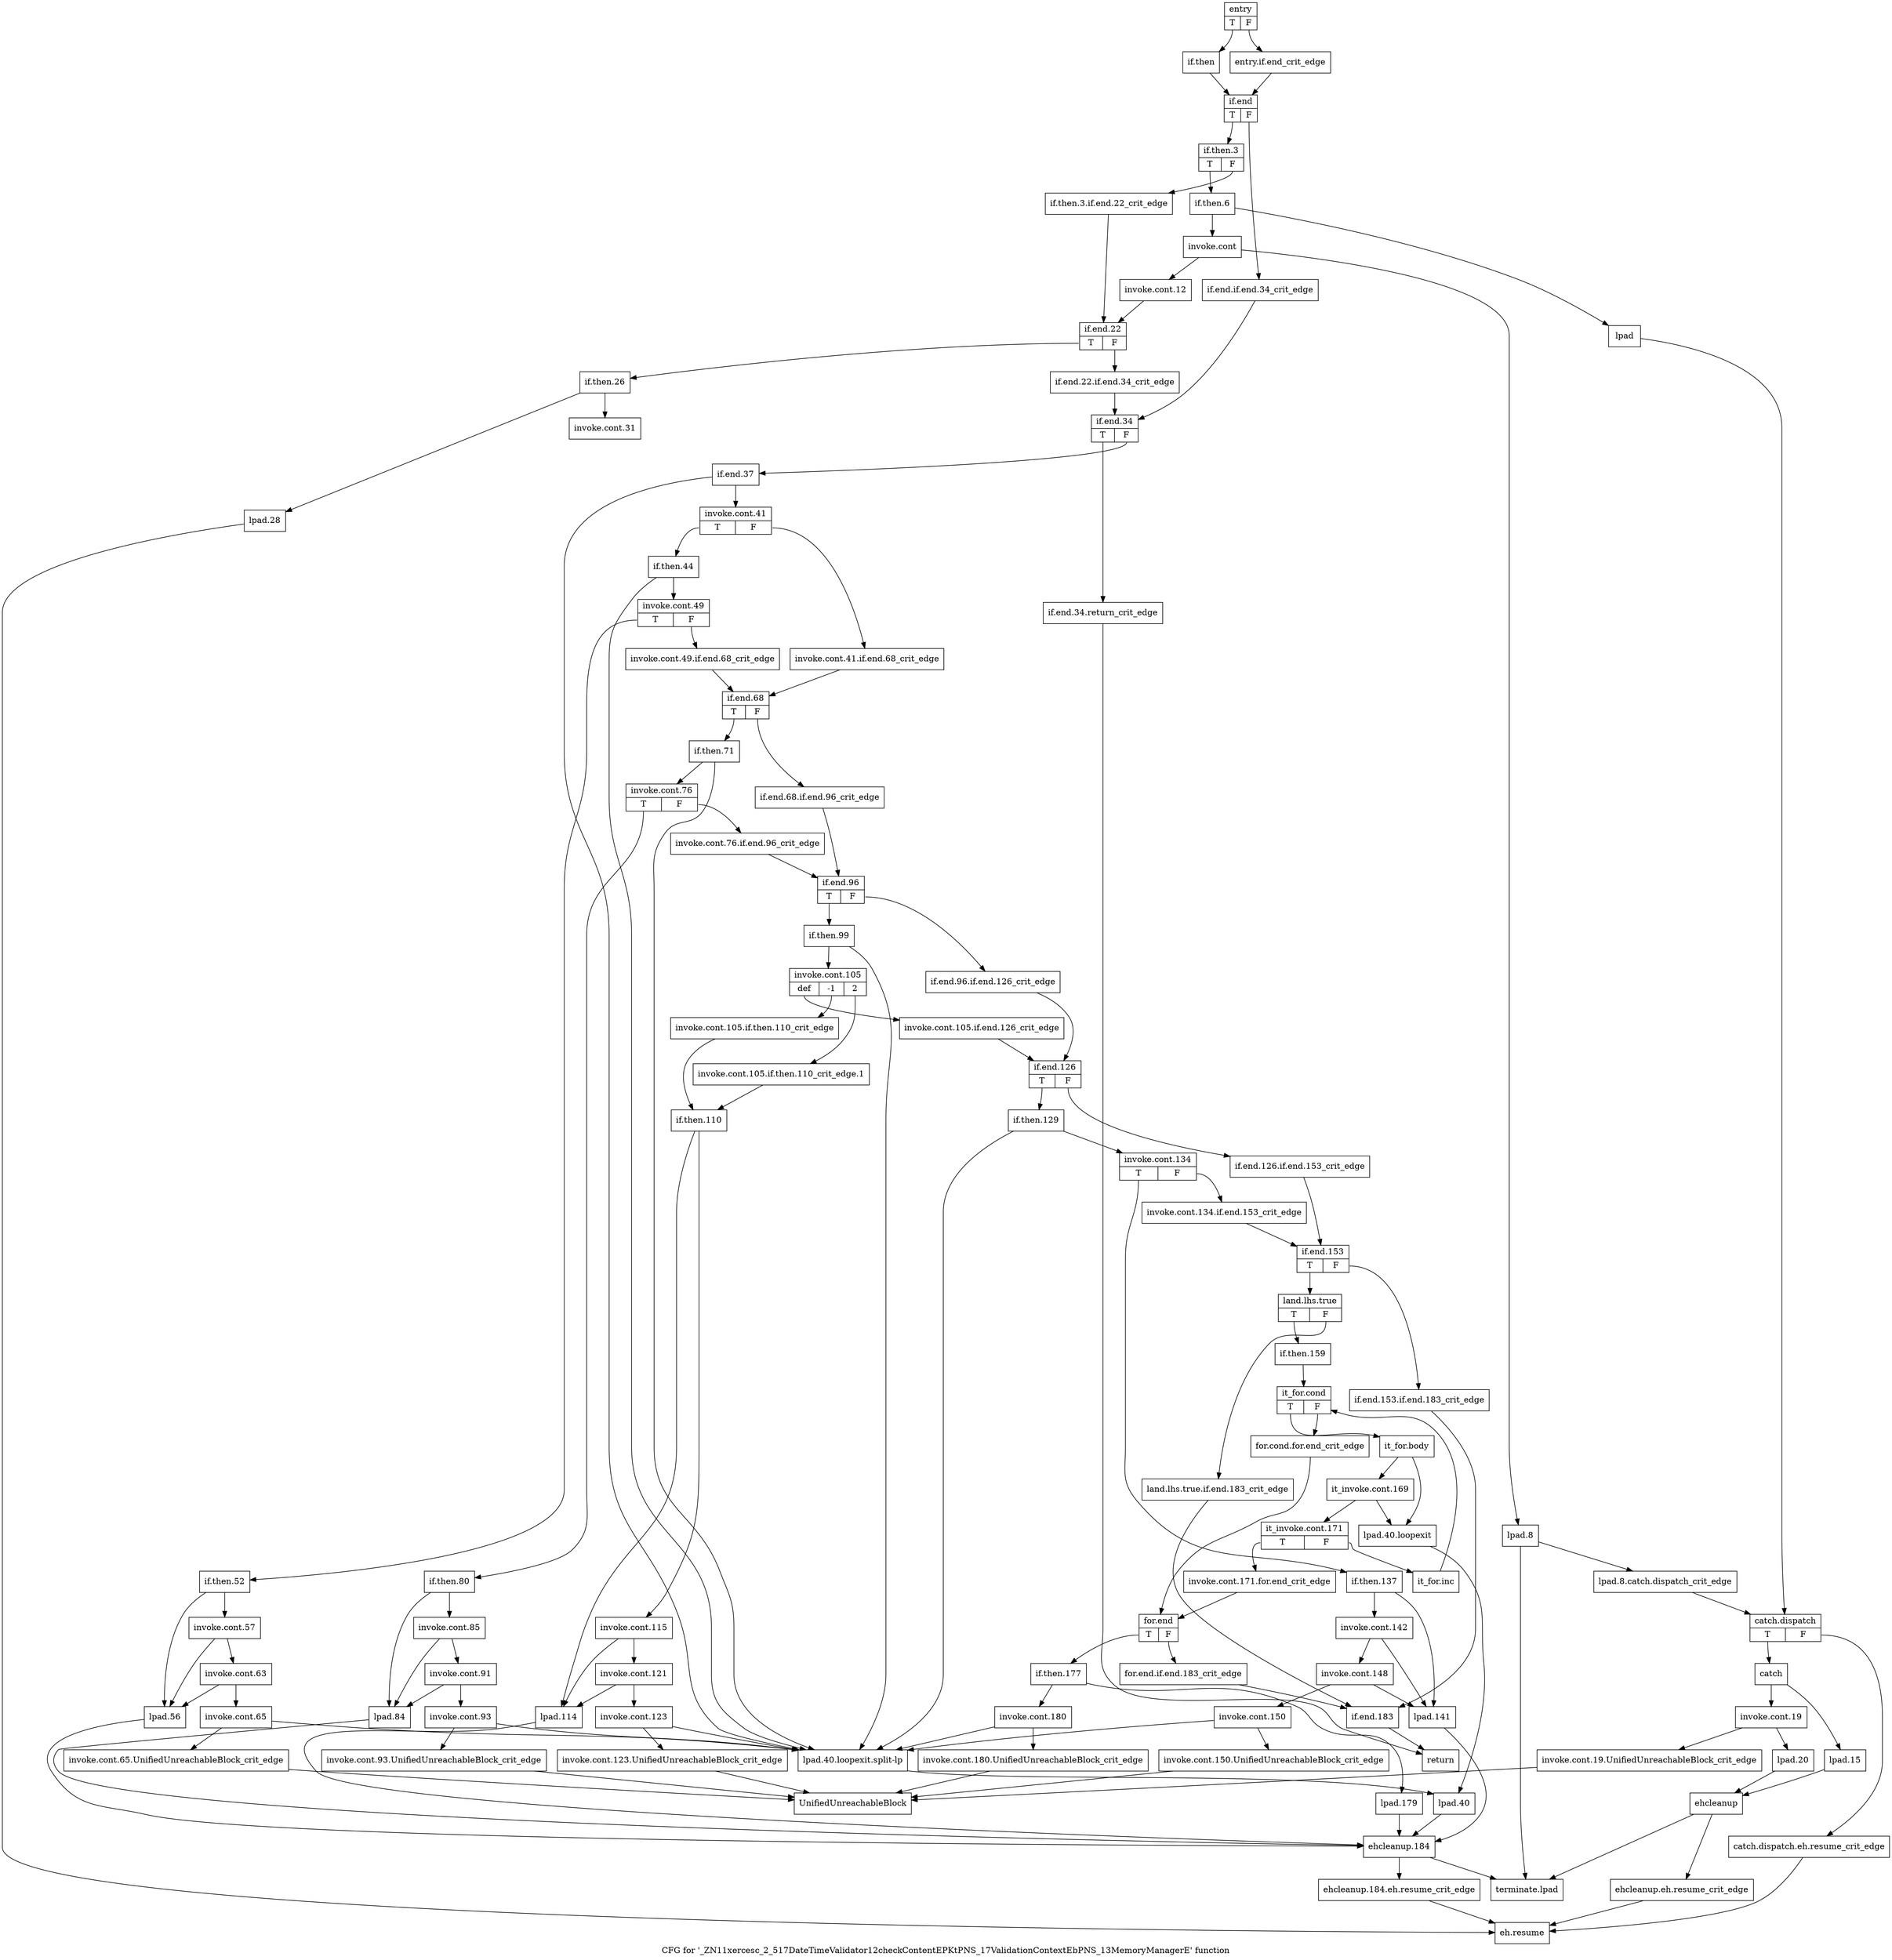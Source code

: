 digraph "CFG for '_ZN11xercesc_2_517DateTimeValidator12checkContentEPKtPNS_17ValidationContextEbPNS_13MemoryManagerE' function" {
	label="CFG for '_ZN11xercesc_2_517DateTimeValidator12checkContentEPKtPNS_17ValidationContextEbPNS_13MemoryManagerE' function";

	Node0x332ba30 [shape=record,label="{entry|{<s0>T|<s1>F}}"];
	Node0x332ba30:s0 -> Node0x332bad0;
	Node0x332ba30:s1 -> Node0x332ba80;
	Node0x332ba80 [shape=record,label="{entry.if.end_crit_edge}"];
	Node0x332ba80 -> Node0x332bb20;
	Node0x332bad0 [shape=record,label="{if.then}"];
	Node0x332bad0 -> Node0x332bb20;
	Node0x332bb20 [shape=record,label="{if.end|{<s0>T|<s1>F}}"];
	Node0x332bb20:s0 -> Node0x332bbc0;
	Node0x332bb20:s1 -> Node0x332bb70;
	Node0x332bb70 [shape=record,label="{if.end.if.end.34_crit_edge}"];
	Node0x332bb70 -> Node0x332c2a0;
	Node0x332bbc0 [shape=record,label="{if.then.3|{<s0>T|<s1>F}}"];
	Node0x332bbc0:s0 -> Node0x332bc60;
	Node0x332bbc0:s1 -> Node0x332bc10;
	Node0x332bc10 [shape=record,label="{if.then.3.if.end.22_crit_edge}"];
	Node0x332bc10 -> Node0x332c110;
	Node0x332bc60 [shape=record,label="{if.then.6}"];
	Node0x332bc60 -> Node0x332bcb0;
	Node0x332bc60 -> Node0x332bd50;
	Node0x332bcb0 [shape=record,label="{invoke.cont}"];
	Node0x332bcb0 -> Node0x332bd00;
	Node0x332bcb0 -> Node0x332bda0;
	Node0x332bd00 [shape=record,label="{invoke.cont.12}"];
	Node0x332bd00 -> Node0x332c110;
	Node0x332bd50 [shape=record,label="{lpad}"];
	Node0x332bd50 -> Node0x332be40;
	Node0x332bda0 [shape=record,label="{lpad.8}"];
	Node0x332bda0 -> Node0x332bdf0;
	Node0x332bda0 -> Node0x332da10;
	Node0x332bdf0 [shape=record,label="{lpad.8.catch.dispatch_crit_edge}"];
	Node0x332bdf0 -> Node0x332be40;
	Node0x332be40 [shape=record,label="{catch.dispatch|{<s0>T|<s1>F}}"];
	Node0x332be40:s0 -> Node0x332bee0;
	Node0x332be40:s1 -> Node0x332be90;
	Node0x332be90 [shape=record,label="{catch.dispatch.eh.resume_crit_edge}"];
	Node0x332be90 -> Node0x332d9c0;
	Node0x332bee0 [shape=record,label="{catch}"];
	Node0x332bee0 -> Node0x332bf30;
	Node0x332bee0 -> Node0x332bfd0;
	Node0x332bf30 [shape=record,label="{invoke.cont.19}"];
	Node0x332bf30 -> Node0x332bf80;
	Node0x332bf30 -> Node0x332c020;
	Node0x332bf80 [shape=record,label="{invoke.cont.19.UnifiedUnreachableBlock_crit_edge}"];
	Node0x332bf80 -> Node0x332da60;
	Node0x332bfd0 [shape=record,label="{lpad.15}"];
	Node0x332bfd0 -> Node0x332c070;
	Node0x332c020 [shape=record,label="{lpad.20}"];
	Node0x332c020 -> Node0x332c070;
	Node0x332c070 [shape=record,label="{ehcleanup}"];
	Node0x332c070 -> Node0x332c0c0;
	Node0x332c070 -> Node0x332da10;
	Node0x332c0c0 [shape=record,label="{ehcleanup.eh.resume_crit_edge}"];
	Node0x332c0c0 -> Node0x332d9c0;
	Node0x332c110 [shape=record,label="{if.end.22|{<s0>T|<s1>F}}"];
	Node0x332c110:s0 -> Node0x332c1b0;
	Node0x332c110:s1 -> Node0x332c160;
	Node0x332c160 [shape=record,label="{if.end.22.if.end.34_crit_edge}"];
	Node0x332c160 -> Node0x332c2a0;
	Node0x332c1b0 [shape=record,label="{if.then.26}"];
	Node0x332c1b0 -> Node0x332c200;
	Node0x332c1b0 -> Node0x332c250;
	Node0x332c200 [shape=record,label="{invoke.cont.31}"];
	Node0x332c250 [shape=record,label="{lpad.28}"];
	Node0x332c250 -> Node0x332d9c0;
	Node0x332c2a0 [shape=record,label="{if.end.34|{<s0>T|<s1>F}}"];
	Node0x332c2a0:s0 -> Node0x332c2f0;
	Node0x332c2a0:s1 -> Node0x332c340;
	Node0x332c2f0 [shape=record,label="{if.end.34.return_crit_edge}"];
	Node0x332c2f0 -> Node0x332d8d0;
	Node0x332c340 [shape=record,label="{if.end.37}"];
	Node0x332c340 -> Node0x332c390;
	Node0x332c340 -> Node0x332c700;
	Node0x332c390 [shape=record,label="{invoke.cont.41|{<s0>T|<s1>F}}"];
	Node0x332c390:s0 -> Node0x332c430;
	Node0x332c390:s1 -> Node0x332c3e0;
	Node0x332c3e0 [shape=record,label="{invoke.cont.41.if.end.68_crit_edge}"];
	Node0x332c3e0 -> Node0x332c7f0;
	Node0x332c430 [shape=record,label="{if.then.44}"];
	Node0x332c430 -> Node0x332c480;
	Node0x332c430 -> Node0x332c700;
	Node0x332c480 [shape=record,label="{invoke.cont.49|{<s0>T|<s1>F}}"];
	Node0x332c480:s0 -> Node0x332c520;
	Node0x332c480:s1 -> Node0x332c4d0;
	Node0x332c4d0 [shape=record,label="{invoke.cont.49.if.end.68_crit_edge}"];
	Node0x332c4d0 -> Node0x332c7f0;
	Node0x332c520 [shape=record,label="{if.then.52}"];
	Node0x332c520 -> Node0x332c570;
	Node0x332c520 -> Node0x332c7a0;
	Node0x332c570 [shape=record,label="{invoke.cont.57}"];
	Node0x332c570 -> Node0x332c5c0;
	Node0x332c570 -> Node0x332c7a0;
	Node0x332c5c0 [shape=record,label="{invoke.cont.63}"];
	Node0x332c5c0 -> Node0x332c610;
	Node0x332c5c0 -> Node0x332c7a0;
	Node0x332c610 [shape=record,label="{invoke.cont.65}"];
	Node0x332c610 -> Node0x332c660;
	Node0x332c610 -> Node0x332c700;
	Node0x332c660 [shape=record,label="{invoke.cont.65.UnifiedUnreachableBlock_crit_edge}"];
	Node0x332c660 -> Node0x332da60;
	Node0x332c6b0 [shape=record,label="{lpad.40.loopexit}"];
	Node0x332c6b0 -> Node0x332c750;
	Node0x332c700 [shape=record,label="{lpad.40.loopexit.split-lp}"];
	Node0x332c700 -> Node0x332c750;
	Node0x332c750 [shape=record,label="{lpad.40}"];
	Node0x332c750 -> Node0x332d920;
	Node0x332c7a0 [shape=record,label="{lpad.56}"];
	Node0x332c7a0 -> Node0x332d920;
	Node0x332c7f0 [shape=record,label="{if.end.68|{<s0>T|<s1>F}}"];
	Node0x332c7f0:s0 -> Node0x332c890;
	Node0x332c7f0:s1 -> Node0x332c840;
	Node0x332c840 [shape=record,label="{if.end.68.if.end.96_crit_edge}"];
	Node0x332c840 -> Node0x332cb60;
	Node0x332c890 [shape=record,label="{if.then.71}"];
	Node0x332c890 -> Node0x332c8e0;
	Node0x332c890 -> Node0x332c700;
	Node0x332c8e0 [shape=record,label="{invoke.cont.76|{<s0>T|<s1>F}}"];
	Node0x332c8e0:s0 -> Node0x332c980;
	Node0x332c8e0:s1 -> Node0x332c930;
	Node0x332c930 [shape=record,label="{invoke.cont.76.if.end.96_crit_edge}"];
	Node0x332c930 -> Node0x332cb60;
	Node0x332c980 [shape=record,label="{if.then.80}"];
	Node0x332c980 -> Node0x332c9d0;
	Node0x332c980 -> Node0x332cb10;
	Node0x332c9d0 [shape=record,label="{invoke.cont.85}"];
	Node0x332c9d0 -> Node0x332ca20;
	Node0x332c9d0 -> Node0x332cb10;
	Node0x332ca20 [shape=record,label="{invoke.cont.91}"];
	Node0x332ca20 -> Node0x332ca70;
	Node0x332ca20 -> Node0x332cb10;
	Node0x332ca70 [shape=record,label="{invoke.cont.93}"];
	Node0x332ca70 -> Node0x332cac0;
	Node0x332ca70 -> Node0x332c700;
	Node0x332cac0 [shape=record,label="{invoke.cont.93.UnifiedUnreachableBlock_crit_edge}"];
	Node0x332cac0 -> Node0x332da60;
	Node0x332cb10 [shape=record,label="{lpad.84}"];
	Node0x332cb10 -> Node0x332d920;
	Node0x332cb60 [shape=record,label="{if.end.96|{<s0>T|<s1>F}}"];
	Node0x332cb60:s0 -> Node0x332cc00;
	Node0x332cb60:s1 -> Node0x332cbb0;
	Node0x332cbb0 [shape=record,label="{if.end.96.if.end.126_crit_edge}"];
	Node0x332cbb0 -> Node0x332cf70;
	Node0x332cc00 [shape=record,label="{if.then.99}"];
	Node0x332cc00 -> Node0x332cc50;
	Node0x332cc00 -> Node0x332c700;
	Node0x332cc50 [shape=record,label="{invoke.cont.105|{<s0>def|<s1>-1|<s2>2}}"];
	Node0x332cc50:s0 -> Node0x332cd40;
	Node0x332cc50:s1 -> Node0x332ccf0;
	Node0x332cc50:s2 -> Node0x332cca0;
	Node0x332cca0 [shape=record,label="{invoke.cont.105.if.then.110_crit_edge.1}"];
	Node0x332cca0 -> Node0x332cd90;
	Node0x332ccf0 [shape=record,label="{invoke.cont.105.if.then.110_crit_edge}"];
	Node0x332ccf0 -> Node0x332cd90;
	Node0x332cd40 [shape=record,label="{invoke.cont.105.if.end.126_crit_edge}"];
	Node0x332cd40 -> Node0x332cf70;
	Node0x332cd90 [shape=record,label="{if.then.110}"];
	Node0x332cd90 -> Node0x332cde0;
	Node0x332cd90 -> Node0x332cf20;
	Node0x332cde0 [shape=record,label="{invoke.cont.115}"];
	Node0x332cde0 -> Node0x332ce30;
	Node0x332cde0 -> Node0x332cf20;
	Node0x332ce30 [shape=record,label="{invoke.cont.121}"];
	Node0x332ce30 -> Node0x332ce80;
	Node0x332ce30 -> Node0x332cf20;
	Node0x332ce80 [shape=record,label="{invoke.cont.123}"];
	Node0x332ce80 -> Node0x332ced0;
	Node0x332ce80 -> Node0x332c700;
	Node0x332ced0 [shape=record,label="{invoke.cont.123.UnifiedUnreachableBlock_crit_edge}"];
	Node0x332ced0 -> Node0x332da60;
	Node0x332cf20 [shape=record,label="{lpad.114}"];
	Node0x332cf20 -> Node0x332d920;
	Node0x332cf70 [shape=record,label="{if.end.126|{<s0>T|<s1>F}}"];
	Node0x332cf70:s0 -> Node0x332d010;
	Node0x332cf70:s1 -> Node0x332cfc0;
	Node0x332cfc0 [shape=record,label="{if.end.126.if.end.153_crit_edge}"];
	Node0x332cfc0 -> Node0x332d2e0;
	Node0x332d010 [shape=record,label="{if.then.129}"];
	Node0x332d010 -> Node0x332d060;
	Node0x332d010 -> Node0x332c700;
	Node0x332d060 [shape=record,label="{invoke.cont.134|{<s0>T|<s1>F}}"];
	Node0x332d060:s0 -> Node0x332d100;
	Node0x332d060:s1 -> Node0x332d0b0;
	Node0x332d0b0 [shape=record,label="{invoke.cont.134.if.end.153_crit_edge}"];
	Node0x332d0b0 -> Node0x332d2e0;
	Node0x332d100 [shape=record,label="{if.then.137}"];
	Node0x332d100 -> Node0x332d150;
	Node0x332d100 -> Node0x332d290;
	Node0x332d150 [shape=record,label="{invoke.cont.142}"];
	Node0x332d150 -> Node0x332d1a0;
	Node0x332d150 -> Node0x332d290;
	Node0x332d1a0 [shape=record,label="{invoke.cont.148}"];
	Node0x332d1a0 -> Node0x332d1f0;
	Node0x332d1a0 -> Node0x332d290;
	Node0x332d1f0 [shape=record,label="{invoke.cont.150}"];
	Node0x332d1f0 -> Node0x332d240;
	Node0x332d1f0 -> Node0x332c700;
	Node0x332d240 [shape=record,label="{invoke.cont.150.UnifiedUnreachableBlock_crit_edge}"];
	Node0x332d240 -> Node0x332da60;
	Node0x332d290 [shape=record,label="{lpad.141}"];
	Node0x332d290 -> Node0x332d920;
	Node0x332d2e0 [shape=record,label="{if.end.153|{<s0>T|<s1>F}}"];
	Node0x332d2e0:s0 -> Node0x332d380;
	Node0x332d2e0:s1 -> Node0x332d330;
	Node0x332d330 [shape=record,label="{if.end.153.if.end.183_crit_edge}"];
	Node0x332d330 -> Node0x332d880;
	Node0x332d380 [shape=record,label="{land.lhs.true|{<s0>T|<s1>F}}"];
	Node0x332d380:s0 -> Node0x332d420;
	Node0x332d380:s1 -> Node0x332d3d0;
	Node0x332d3d0 [shape=record,label="{land.lhs.true.if.end.183_crit_edge}"];
	Node0x332d3d0 -> Node0x332d880;
	Node0x332d420 [shape=record,label="{if.then.159}"];
	Node0x332d420 -> Node0x332d470;
	Node0x332d470 [shape=record,label="{it_for.cond|{<s0>T|<s1>F}}"];
	Node0x332d470:s0 -> Node0x332d510;
	Node0x332d470:s1 -> Node0x332d4c0;
	Node0x332d4c0 [shape=record,label="{for.cond.for.end_crit_edge}"];
	Node0x332d4c0 -> Node0x332d6a0;
	Node0x332d510 [shape=record,label="{it_for.body}"];
	Node0x332d510 -> Node0x332d560;
	Node0x332d510 -> Node0x332c6b0;
	Node0x332d560 [shape=record,label="{it_invoke.cont.169}"];
	Node0x332d560 -> Node0x332d5b0;
	Node0x332d560 -> Node0x332c6b0;
	Node0x332d5b0 [shape=record,label="{it_invoke.cont.171|{<s0>T|<s1>F}}"];
	Node0x332d5b0:s0 -> Node0x332d600;
	Node0x332d5b0:s1 -> Node0x332d650;
	Node0x332d600 [shape=record,label="{invoke.cont.171.for.end_crit_edge}"];
	Node0x332d600 -> Node0x332d6a0;
	Node0x332d650 [shape=record,label="{it_for.inc}"];
	Node0x332d650 -> Node0x332d470;
	Node0x332d6a0 [shape=record,label="{for.end|{<s0>T|<s1>F}}"];
	Node0x332d6a0:s0 -> Node0x332d740;
	Node0x332d6a0:s1 -> Node0x332d6f0;
	Node0x332d6f0 [shape=record,label="{for.end.if.end.183_crit_edge}"];
	Node0x332d6f0 -> Node0x332d880;
	Node0x332d740 [shape=record,label="{if.then.177}"];
	Node0x332d740 -> Node0x332d790;
	Node0x332d740 -> Node0x332d830;
	Node0x332d790 [shape=record,label="{invoke.cont.180}"];
	Node0x332d790 -> Node0x332d7e0;
	Node0x332d790 -> Node0x332c700;
	Node0x332d7e0 [shape=record,label="{invoke.cont.180.UnifiedUnreachableBlock_crit_edge}"];
	Node0x332d7e0 -> Node0x332da60;
	Node0x332d830 [shape=record,label="{lpad.179}"];
	Node0x332d830 -> Node0x332d920;
	Node0x332d880 [shape=record,label="{if.end.183}"];
	Node0x332d880 -> Node0x332d8d0;
	Node0x332d8d0 [shape=record,label="{return}"];
	Node0x332d920 [shape=record,label="{ehcleanup.184}"];
	Node0x332d920 -> Node0x332d970;
	Node0x332d920 -> Node0x332da10;
	Node0x332d970 [shape=record,label="{ehcleanup.184.eh.resume_crit_edge}"];
	Node0x332d970 -> Node0x332d9c0;
	Node0x332d9c0 [shape=record,label="{eh.resume}"];
	Node0x332da10 [shape=record,label="{terminate.lpad}"];
	Node0x332da60 [shape=record,label="{UnifiedUnreachableBlock}"];
}
